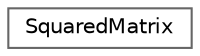 digraph "Graphical Class Hierarchy"
{
 // LATEX_PDF_SIZE
  bgcolor="transparent";
  edge [fontname=Helvetica,fontsize=10,labelfontname=Helvetica,labelfontsize=10];
  node [fontname=Helvetica,fontsize=10,shape=box,height=0.2,width=0.9];
  rankdir="LR";
  Node0 [label="SquaredMatrix",height=0.2,width=0.4,color="grey40", fillcolor="white", style="filled",URL="$class_squared_matrix.html",tooltip="A squared matrix with augmentation."];
}
